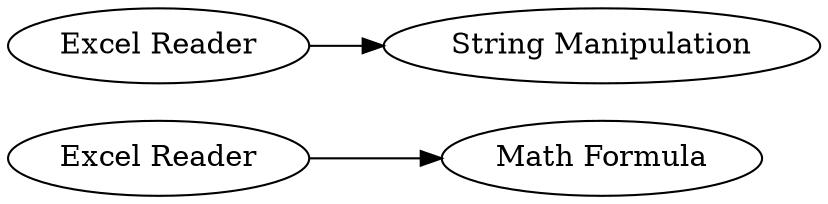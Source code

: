 digraph {
	3 -> 4
	1 -> 2
	1 [label="Excel Reader"]
	4 [label="Math Formula"]
	3 [label="Excel Reader"]
	2 [label="String Manipulation"]
	rankdir=LR
}
